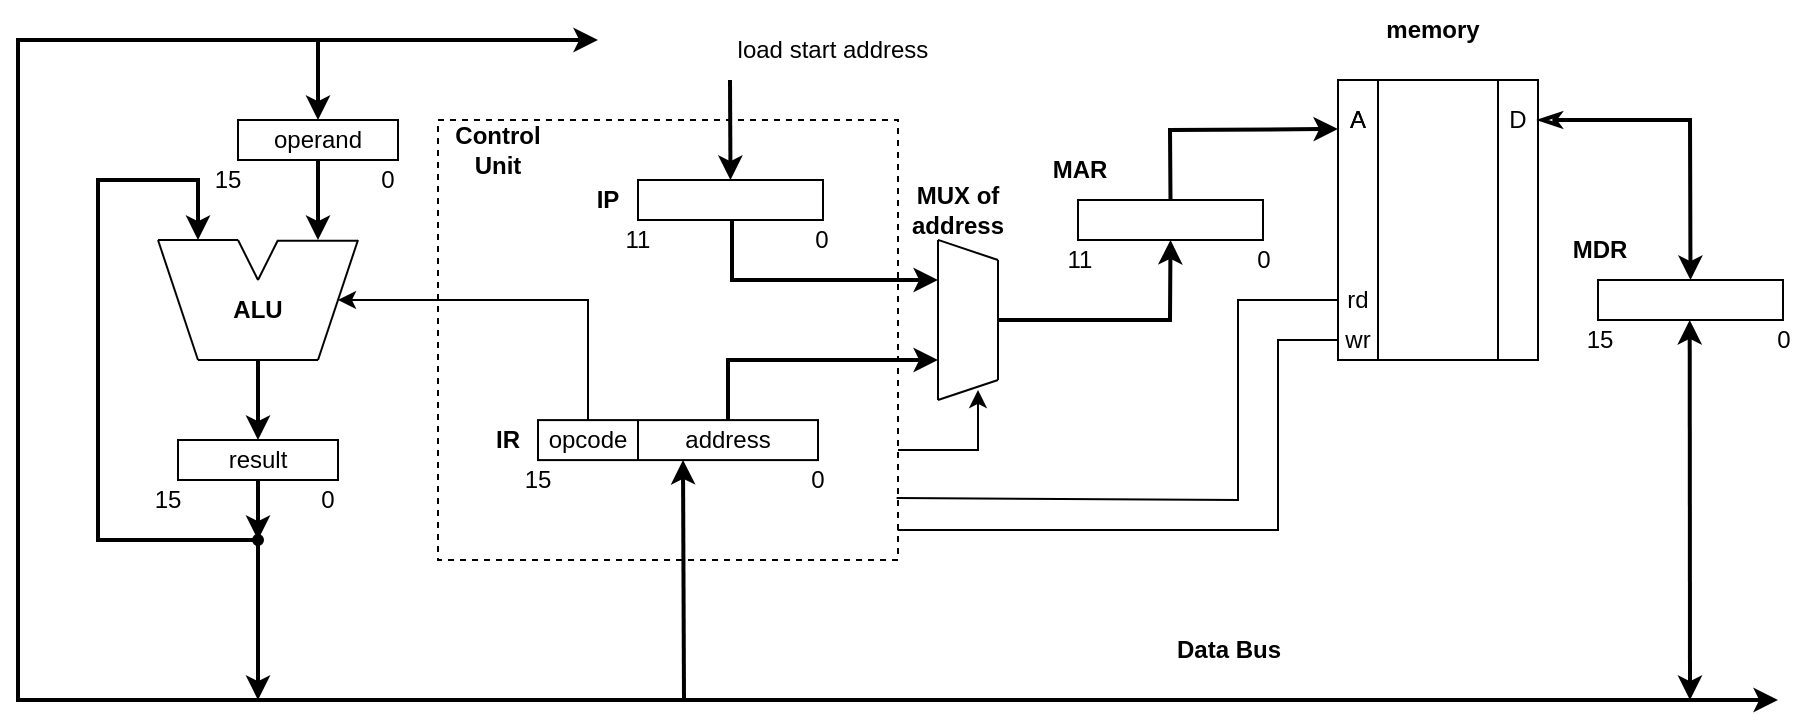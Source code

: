 <mxfile version="22.1.5" type="device">
  <diagram name="Page-1" id="_uhSXVuKItsU09OW3uVT">
    <mxGraphModel dx="1259" dy="627" grid="1" gridSize="10" guides="1" tooltips="1" connect="1" arrows="1" fold="1" page="1" pageScale="1" pageWidth="850" pageHeight="1100" math="0" shadow="0">
      <root>
        <mxCell id="0" />
        <mxCell id="1" parent="0" />
        <mxCell id="j2B4mYERLeQG6WffsJji-1" value="" style="endArrow=none;html=1;rounded=0;" parent="1" edge="1">
          <mxGeometry width="50" height="50" relative="1" as="geometry">
            <mxPoint x="180" y="200" as="sourcePoint" />
            <mxPoint x="160" y="140" as="targetPoint" />
          </mxGeometry>
        </mxCell>
        <mxCell id="j2B4mYERLeQG6WffsJji-2" value="" style="endArrow=none;html=1;rounded=0;" parent="1" edge="1">
          <mxGeometry width="50" height="50" relative="1" as="geometry">
            <mxPoint x="160" y="140" as="sourcePoint" />
            <mxPoint x="200" y="140" as="targetPoint" />
          </mxGeometry>
        </mxCell>
        <mxCell id="j2B4mYERLeQG6WffsJji-3" value="" style="endArrow=none;html=1;rounded=0;" parent="1" edge="1">
          <mxGeometry width="50" height="50" relative="1" as="geometry">
            <mxPoint x="200" y="140" as="sourcePoint" />
            <mxPoint x="210" y="160" as="targetPoint" />
          </mxGeometry>
        </mxCell>
        <mxCell id="j2B4mYERLeQG6WffsJji-4" value="" style="endArrow=none;html=1;rounded=0;" parent="1" edge="1">
          <mxGeometry width="50" height="50" relative="1" as="geometry">
            <mxPoint x="260" y="140" as="sourcePoint" />
            <mxPoint x="240" y="200" as="targetPoint" />
          </mxGeometry>
        </mxCell>
        <mxCell id="j2B4mYERLeQG6WffsJji-5" value="" style="endArrow=none;html=1;rounded=0;" parent="1" edge="1">
          <mxGeometry width="50" height="50" relative="1" as="geometry">
            <mxPoint x="220" y="140.4" as="sourcePoint" />
            <mxPoint x="260" y="140.4" as="targetPoint" />
          </mxGeometry>
        </mxCell>
        <mxCell id="j2B4mYERLeQG6WffsJji-6" value="" style="endArrow=none;html=1;rounded=0;" parent="1" edge="1">
          <mxGeometry width="50" height="50" relative="1" as="geometry">
            <mxPoint x="210" y="160" as="sourcePoint" />
            <mxPoint x="220" y="140" as="targetPoint" />
          </mxGeometry>
        </mxCell>
        <mxCell id="j2B4mYERLeQG6WffsJji-7" value="" style="endArrow=none;html=1;rounded=0;" parent="1" edge="1">
          <mxGeometry width="50" height="50" relative="1" as="geometry">
            <mxPoint x="180" y="200" as="sourcePoint" />
            <mxPoint x="240" y="200" as="targetPoint" />
          </mxGeometry>
        </mxCell>
        <mxCell id="j2B4mYERLeQG6WffsJji-8" value="ALU" style="text;html=1;strokeColor=none;fillColor=none;align=center;verticalAlign=middle;whiteSpace=wrap;rounded=0;fontStyle=1" parent="1" vertex="1">
          <mxGeometry x="180" y="160" width="60" height="30" as="geometry" />
        </mxCell>
        <mxCell id="j2B4mYERLeQG6WffsJji-9" value="" style="rounded=0;whiteSpace=wrap;html=1;" parent="1" vertex="1">
          <mxGeometry x="170" y="240" width="80" height="20" as="geometry" />
        </mxCell>
        <mxCell id="j2B4mYERLeQG6WffsJji-11" value="0" style="text;html=1;strokeColor=none;fillColor=none;align=center;verticalAlign=middle;whiteSpace=wrap;rounded=0;" parent="1" vertex="1">
          <mxGeometry x="230" y="260" width="30" height="20" as="geometry" />
        </mxCell>
        <mxCell id="j2B4mYERLeQG6WffsJji-12" value="15" style="text;html=1;strokeColor=none;fillColor=none;align=center;verticalAlign=middle;whiteSpace=wrap;rounded=0;" parent="1" vertex="1">
          <mxGeometry x="150" y="260" width="30" height="20" as="geometry" />
        </mxCell>
        <mxCell id="j2B4mYERLeQG6WffsJji-13" value="" style="endArrow=classic;html=1;rounded=0;entryX=0.5;entryY=0;entryDx=0;entryDy=0;strokeWidth=2;" parent="1" target="j2B4mYERLeQG6WffsJji-9" edge="1">
          <mxGeometry width="50" height="50" relative="1" as="geometry">
            <mxPoint x="210" y="200" as="sourcePoint" />
            <mxPoint x="410" y="120" as="targetPoint" />
          </mxGeometry>
        </mxCell>
        <mxCell id="j2B4mYERLeQG6WffsJji-14" value="" style="rounded=0;whiteSpace=wrap;html=1;" parent="1" vertex="1">
          <mxGeometry x="200" y="80" width="80" height="20" as="geometry" />
        </mxCell>
        <mxCell id="j2B4mYERLeQG6WffsJji-15" value="0" style="text;html=1;strokeColor=none;fillColor=none;align=center;verticalAlign=middle;whiteSpace=wrap;rounded=0;" parent="1" vertex="1">
          <mxGeometry x="260" y="100" width="30" height="20" as="geometry" />
        </mxCell>
        <mxCell id="j2B4mYERLeQG6WffsJji-16" value="15" style="text;html=1;strokeColor=none;fillColor=none;align=center;verticalAlign=middle;whiteSpace=wrap;rounded=0;" parent="1" vertex="1">
          <mxGeometry x="180" y="100" width="30" height="20" as="geometry" />
        </mxCell>
        <mxCell id="j2B4mYERLeQG6WffsJji-17" value="" style="endArrow=classic;html=1;rounded=0;exitX=0.5;exitY=1;exitDx=0;exitDy=0;strokeWidth=2;" parent="1" source="j2B4mYERLeQG6WffsJji-14" edge="1">
          <mxGeometry width="50" height="50" relative="1" as="geometry">
            <mxPoint x="360" y="170" as="sourcePoint" />
            <mxPoint x="240" y="140" as="targetPoint" />
          </mxGeometry>
        </mxCell>
        <mxCell id="j2B4mYERLeQG6WffsJji-18" value="" style="rounded=0;whiteSpace=wrap;html=1;" parent="1" vertex="1">
          <mxGeometry x="350" y="230.05" width="140" height="20" as="geometry" />
        </mxCell>
        <mxCell id="j2B4mYERLeQG6WffsJji-19" value="opcode" style="text;html=1;strokeColor=none;fillColor=none;align=center;verticalAlign=middle;whiteSpace=wrap;rounded=0;" parent="1" vertex="1">
          <mxGeometry x="350" y="229.95" width="50" height="20" as="geometry" />
        </mxCell>
        <mxCell id="j2B4mYERLeQG6WffsJji-20" value="" style="endArrow=none;html=1;rounded=0;entryX=1;entryY=0;entryDx=0;entryDy=0;exitX=1;exitY=1;exitDx=0;exitDy=0;" parent="1" source="j2B4mYERLeQG6WffsJji-19" target="j2B4mYERLeQG6WffsJji-19" edge="1">
          <mxGeometry width="50" height="50" relative="1" as="geometry">
            <mxPoint x="310" y="220.05" as="sourcePoint" />
            <mxPoint x="360" y="170.05" as="targetPoint" />
          </mxGeometry>
        </mxCell>
        <mxCell id="j2B4mYERLeQG6WffsJji-21" value="address" style="text;html=1;strokeColor=none;fillColor=none;align=center;verticalAlign=middle;whiteSpace=wrap;rounded=0;" parent="1" vertex="1">
          <mxGeometry x="400" y="229.95" width="90" height="20" as="geometry" />
        </mxCell>
        <mxCell id="j2B4mYERLeQG6WffsJji-23" value="0" style="text;html=1;strokeColor=none;fillColor=none;align=center;verticalAlign=middle;whiteSpace=wrap;rounded=0;" parent="1" vertex="1">
          <mxGeometry x="475" y="249.9" width="30" height="20" as="geometry" />
        </mxCell>
        <mxCell id="j2B4mYERLeQG6WffsJji-24" value="15" style="text;html=1;strokeColor=none;fillColor=none;align=center;verticalAlign=middle;whiteSpace=wrap;rounded=0;" parent="1" vertex="1">
          <mxGeometry x="335" y="250" width="30" height="20" as="geometry" />
        </mxCell>
        <mxCell id="j2B4mYERLeQG6WffsJji-25" value="" style="rounded=0;whiteSpace=wrap;html=1;" parent="1" vertex="1">
          <mxGeometry x="400" y="110" width="92.5" height="20" as="geometry" />
        </mxCell>
        <mxCell id="j2B4mYERLeQG6WffsJji-29" value="0" style="text;html=1;strokeColor=none;fillColor=none;align=center;verticalAlign=middle;whiteSpace=wrap;rounded=0;" parent="1" vertex="1">
          <mxGeometry x="477.5" y="130" width="27.5" height="20" as="geometry" />
        </mxCell>
        <mxCell id="j2B4mYERLeQG6WffsJji-30" value="11" style="text;html=1;strokeColor=none;fillColor=none;align=center;verticalAlign=middle;whiteSpace=wrap;rounded=0;" parent="1" vertex="1">
          <mxGeometry x="385" y="130" width="30" height="20" as="geometry" />
        </mxCell>
        <mxCell id="j2B4mYERLeQG6WffsJji-35" value="" style="endArrow=none;html=1;rounded=0;" parent="1" edge="1">
          <mxGeometry width="50" height="50" relative="1" as="geometry">
            <mxPoint x="550" y="139.95" as="sourcePoint" />
            <mxPoint x="580" y="150" as="targetPoint" />
          </mxGeometry>
        </mxCell>
        <mxCell id="j2B4mYERLeQG6WffsJji-36" value="" style="endArrow=none;html=1;rounded=0;" parent="1" edge="1">
          <mxGeometry width="50" height="50" relative="1" as="geometry">
            <mxPoint x="550" y="220.03" as="sourcePoint" />
            <mxPoint x="580" y="210" as="targetPoint" />
          </mxGeometry>
        </mxCell>
        <mxCell id="j2B4mYERLeQG6WffsJji-37" value="" style="endArrow=none;html=1;rounded=0;" parent="1" edge="1">
          <mxGeometry width="50" height="50" relative="1" as="geometry">
            <mxPoint x="550" y="220.03" as="sourcePoint" />
            <mxPoint x="550" y="140" as="targetPoint" />
          </mxGeometry>
        </mxCell>
        <mxCell id="j2B4mYERLeQG6WffsJji-38" value="" style="endArrow=none;html=1;rounded=0;" parent="1" edge="1">
          <mxGeometry width="50" height="50" relative="1" as="geometry">
            <mxPoint x="580" y="210" as="sourcePoint" />
            <mxPoint x="580" y="149.97" as="targetPoint" />
          </mxGeometry>
        </mxCell>
        <mxCell id="j2B4mYERLeQG6WffsJji-39" value="" style="endArrow=classic;html=1;rounded=0;exitX=0.5;exitY=0;exitDx=0;exitDy=0;strokeWidth=2;" parent="1" source="j2B4mYERLeQG6WffsJji-21" edge="1">
          <mxGeometry width="50" height="50" relative="1" as="geometry">
            <mxPoint x="500" y="250" as="sourcePoint" />
            <mxPoint x="550" y="200" as="targetPoint" />
            <Array as="points">
              <mxPoint x="445" y="200" />
            </Array>
          </mxGeometry>
        </mxCell>
        <mxCell id="j2B4mYERLeQG6WffsJji-41" value="" style="endArrow=classic;html=1;rounded=0;strokeWidth=2;" parent="1" edge="1">
          <mxGeometry width="50" height="50" relative="1" as="geometry">
            <mxPoint x="447" y="130" as="sourcePoint" />
            <mxPoint x="550" y="160" as="targetPoint" />
            <Array as="points">
              <mxPoint x="447" y="160" />
            </Array>
          </mxGeometry>
        </mxCell>
        <mxCell id="j2B4mYERLeQG6WffsJji-43" value="" style="endArrow=classic;html=1;rounded=0;exitX=0.5;exitY=0;exitDx=0;exitDy=0;" parent="1" source="j2B4mYERLeQG6WffsJji-19" edge="1">
          <mxGeometry width="50" height="50" relative="1" as="geometry">
            <mxPoint x="460" y="230" as="sourcePoint" />
            <mxPoint x="250" y="170" as="targetPoint" />
            <Array as="points">
              <mxPoint x="375" y="170" />
            </Array>
          </mxGeometry>
        </mxCell>
        <mxCell id="j2B4mYERLeQG6WffsJji-44" value="" style="rounded=0;whiteSpace=wrap;html=1;" parent="1" vertex="1">
          <mxGeometry x="620" y="120" width="92.5" height="20" as="geometry" />
        </mxCell>
        <mxCell id="j2B4mYERLeQG6WffsJji-45" value="0" style="text;html=1;strokeColor=none;fillColor=none;align=center;verticalAlign=middle;whiteSpace=wrap;rounded=0;" parent="1" vertex="1">
          <mxGeometry x="698.75" y="140" width="27.5" height="20" as="geometry" />
        </mxCell>
        <mxCell id="j2B4mYERLeQG6WffsJji-46" value="11" style="text;html=1;strokeColor=none;fillColor=none;align=center;verticalAlign=middle;whiteSpace=wrap;rounded=0;" parent="1" vertex="1">
          <mxGeometry x="606.25" y="140" width="30" height="20" as="geometry" />
        </mxCell>
        <mxCell id="j2B4mYERLeQG6WffsJji-49" value="" style="endArrow=classic;html=1;rounded=0;entryX=0.5;entryY=1;entryDx=0;entryDy=0;strokeWidth=2;" parent="1" target="j2B4mYERLeQG6WffsJji-44" edge="1">
          <mxGeometry width="50" height="50" relative="1" as="geometry">
            <mxPoint x="580" y="180" as="sourcePoint" />
            <mxPoint x="570" y="180" as="targetPoint" />
            <Array as="points">
              <mxPoint x="666" y="180" />
            </Array>
          </mxGeometry>
        </mxCell>
        <mxCell id="j2B4mYERLeQG6WffsJji-51" value="" style="rounded=0;whiteSpace=wrap;html=1;" parent="1" vertex="1">
          <mxGeometry x="750" y="60" width="100" height="140" as="geometry" />
        </mxCell>
        <mxCell id="j2B4mYERLeQG6WffsJji-52" value="" style="endArrow=none;html=1;rounded=0;entryX=0.25;entryY=0;entryDx=0;entryDy=0;exitX=0.25;exitY=1;exitDx=0;exitDy=0;" parent="1" edge="1">
          <mxGeometry width="50" height="50" relative="1" as="geometry">
            <mxPoint x="770" y="200.0" as="sourcePoint" />
            <mxPoint x="770" y="60" as="targetPoint" />
          </mxGeometry>
        </mxCell>
        <mxCell id="j2B4mYERLeQG6WffsJji-53" value="" style="endArrow=none;html=1;rounded=0;entryX=0.25;entryY=0;entryDx=0;entryDy=0;exitX=0.25;exitY=1;exitDx=0;exitDy=0;" parent="1" edge="1">
          <mxGeometry width="50" height="50" relative="1" as="geometry">
            <mxPoint x="830" y="200" as="sourcePoint" />
            <mxPoint x="830" y="60" as="targetPoint" />
          </mxGeometry>
        </mxCell>
        <mxCell id="j2B4mYERLeQG6WffsJji-54" value="" style="endArrow=classic;html=1;rounded=0;exitX=0.5;exitY=0;exitDx=0;exitDy=0;entryX=0;entryY=0.175;entryDx=0;entryDy=0;entryPerimeter=0;strokeWidth=2;" parent="1" source="j2B4mYERLeQG6WffsJji-44" target="j2B4mYERLeQG6WffsJji-51" edge="1">
          <mxGeometry width="50" height="50" relative="1" as="geometry">
            <mxPoint x="810" y="150" as="sourcePoint" />
            <mxPoint x="860" y="100" as="targetPoint" />
            <Array as="points">
              <mxPoint x="666" y="85" />
            </Array>
          </mxGeometry>
        </mxCell>
        <mxCell id="j2B4mYERLeQG6WffsJji-55" value="A" style="text;html=1;strokeColor=none;fillColor=none;align=center;verticalAlign=middle;whiteSpace=wrap;rounded=0;" parent="1" vertex="1">
          <mxGeometry x="750" y="70" width="20" height="20" as="geometry" />
        </mxCell>
        <mxCell id="j2B4mYERLeQG6WffsJji-56" value="A" style="text;html=1;strokeColor=none;fillColor=none;align=center;verticalAlign=middle;whiteSpace=wrap;rounded=0;" parent="1" vertex="1">
          <mxGeometry x="750" y="70" width="20" height="20" as="geometry" />
        </mxCell>
        <mxCell id="j2B4mYERLeQG6WffsJji-57" value="rd" style="text;html=1;strokeColor=none;fillColor=none;align=center;verticalAlign=middle;whiteSpace=wrap;rounded=0;" parent="1" vertex="1">
          <mxGeometry x="750" y="160" width="20" height="20" as="geometry" />
        </mxCell>
        <mxCell id="j2B4mYERLeQG6WffsJji-58" value="wr" style="text;html=1;strokeColor=none;fillColor=none;align=center;verticalAlign=middle;whiteSpace=wrap;rounded=0;" parent="1" vertex="1">
          <mxGeometry x="750" y="180" width="20" height="20" as="geometry" />
        </mxCell>
        <mxCell id="j2B4mYERLeQG6WffsJji-59" value="D" style="text;html=1;strokeColor=none;fillColor=none;align=center;verticalAlign=middle;whiteSpace=wrap;rounded=0;" parent="1" vertex="1">
          <mxGeometry x="830" y="70" width="20" height="20" as="geometry" />
        </mxCell>
        <mxCell id="j2B4mYERLeQG6WffsJji-60" value="" style="rounded=0;whiteSpace=wrap;html=1;" parent="1" vertex="1">
          <mxGeometry x="880" y="160" width="92.5" height="20" as="geometry" />
        </mxCell>
        <mxCell id="j2B4mYERLeQG6WffsJji-61" value="0" style="text;html=1;strokeColor=none;fillColor=none;align=center;verticalAlign=middle;whiteSpace=wrap;rounded=0;" parent="1" vertex="1">
          <mxGeometry x="958.75" y="180" width="27.5" height="20" as="geometry" />
        </mxCell>
        <mxCell id="j2B4mYERLeQG6WffsJji-62" value="15" style="text;html=1;strokeColor=none;fillColor=none;align=center;verticalAlign=middle;whiteSpace=wrap;rounded=0;" parent="1" vertex="1">
          <mxGeometry x="866.25" y="180" width="30" height="20" as="geometry" />
        </mxCell>
        <mxCell id="j2B4mYERLeQG6WffsJji-63" value="" style="endArrow=classic;html=1;rounded=0;exitX=1;exitY=0.5;exitDx=0;exitDy=0;entryX=0.5;entryY=0;entryDx=0;entryDy=0;strokeWidth=2;startArrow=classicThin;startFill=0;" parent="1" source="j2B4mYERLeQG6WffsJji-59" target="j2B4mYERLeQG6WffsJji-60" edge="1">
          <mxGeometry width="50" height="50" relative="1" as="geometry">
            <mxPoint x="810" y="150" as="sourcePoint" />
            <mxPoint x="860" y="100" as="targetPoint" />
            <Array as="points">
              <mxPoint x="926" y="80" />
            </Array>
          </mxGeometry>
        </mxCell>
        <mxCell id="j2B4mYERLeQG6WffsJji-65" value="" style="endArrow=classic;startArrow=classic;html=1;rounded=0;strokeWidth=2;" parent="1" edge="1">
          <mxGeometry width="50" height="50" relative="1" as="geometry">
            <mxPoint x="970" y="370" as="sourcePoint" />
            <mxPoint x="380" y="40" as="targetPoint" />
            <Array as="points">
              <mxPoint x="90" y="370" />
              <mxPoint x="90" y="40" />
            </Array>
          </mxGeometry>
        </mxCell>
        <mxCell id="j2B4mYERLeQG6WffsJji-66" value="" style="endArrow=classic;html=1;rounded=0;strokeWidth=2;" parent="1" edge="1">
          <mxGeometry width="50" height="50" relative="1" as="geometry">
            <mxPoint x="210" y="290" as="sourcePoint" />
            <mxPoint x="180" y="140" as="targetPoint" />
            <Array as="points">
              <mxPoint x="130" y="290" />
              <mxPoint x="130" y="110" />
              <mxPoint x="180" y="110" />
            </Array>
          </mxGeometry>
        </mxCell>
        <mxCell id="j2B4mYERLeQG6WffsJji-67" value="" style="endArrow=classic;startArrow=classic;html=1;rounded=0;strokeWidth=2;" parent="1" edge="1">
          <mxGeometry width="50" height="50" relative="1" as="geometry">
            <mxPoint x="926" y="370" as="sourcePoint" />
            <mxPoint x="925.85" y="180" as="targetPoint" />
          </mxGeometry>
        </mxCell>
        <mxCell id="j2B4mYERLeQG6WffsJji-68" value="" style="endArrow=classic;html=1;rounded=0;entryX=0.5;entryY=0;entryDx=0;entryDy=0;strokeWidth=2;" parent="1" target="j2B4mYERLeQG6WffsJji-25" edge="1">
          <mxGeometry width="50" height="50" relative="1" as="geometry">
            <mxPoint x="446" y="60" as="sourcePoint" />
            <mxPoint x="490" y="10" as="targetPoint" />
          </mxGeometry>
        </mxCell>
        <mxCell id="j2B4mYERLeQG6WffsJji-70" value="" style="endArrow=classic;html=1;rounded=0;strokeWidth=2;" parent="1" target="j2B4mYERLeQG6WffsJji-14" edge="1">
          <mxGeometry width="50" height="50" relative="1" as="geometry">
            <mxPoint x="240" y="40" as="sourcePoint" />
            <mxPoint x="590" y="210" as="targetPoint" />
          </mxGeometry>
        </mxCell>
        <mxCell id="j2B4mYERLeQG6WffsJji-71" value="" style="endArrow=classic;html=1;rounded=0;strokeWidth=2;" parent="1" source="j2B4mYERLeQG6WffsJji-73" edge="1">
          <mxGeometry width="50" height="50" relative="1" as="geometry">
            <mxPoint x="210" y="290" as="sourcePoint" />
            <mxPoint x="210" y="370" as="targetPoint" />
          </mxGeometry>
        </mxCell>
        <mxCell id="j2B4mYERLeQG6WffsJji-72" value="" style="endArrow=classic;html=1;rounded=0;exitX=0.5;exitY=1;exitDx=0;exitDy=0;strokeWidth=2;" parent="1" source="j2B4mYERLeQG6WffsJji-9" edge="1">
          <mxGeometry width="50" height="50" relative="1" as="geometry">
            <mxPoint x="540" y="260" as="sourcePoint" />
            <mxPoint x="210" y="290" as="targetPoint" />
          </mxGeometry>
        </mxCell>
        <mxCell id="j2B4mYERLeQG6WffsJji-74" value="" style="endArrow=classic;html=1;rounded=0;strokeWidth=2;" parent="1" target="j2B4mYERLeQG6WffsJji-73" edge="1">
          <mxGeometry width="50" height="50" relative="1" as="geometry">
            <mxPoint x="210" y="290" as="sourcePoint" />
            <mxPoint x="210" y="370" as="targetPoint" />
          </mxGeometry>
        </mxCell>
        <mxCell id="j2B4mYERLeQG6WffsJji-73" value="" style="shape=waypoint;sketch=0;fillStyle=solid;size=6;pointerEvents=1;points=[];fillColor=none;resizable=0;rotatable=0;perimeter=centerPerimeter;snapToPoint=1;" parent="1" vertex="1">
          <mxGeometry x="200" y="280" width="20" height="20" as="geometry" />
        </mxCell>
        <mxCell id="j2B4mYERLeQG6WffsJji-75" value="" style="endArrow=classic;html=1;rounded=0;exitX=1;exitY=0.75;exitDx=0;exitDy=0;" parent="1" source="j2B4mYERLeQG6WffsJji-79" edge="1">
          <mxGeometry width="50" height="50" relative="1" as="geometry">
            <mxPoint x="570" y="264.95" as="sourcePoint" />
            <mxPoint x="570" y="214.95" as="targetPoint" />
            <Array as="points">
              <mxPoint x="570" y="245" />
            </Array>
          </mxGeometry>
        </mxCell>
        <mxCell id="j2B4mYERLeQG6WffsJji-77" value="MUX of address" style="text;html=1;strokeColor=none;fillColor=none;align=center;verticalAlign=middle;whiteSpace=wrap;rounded=0;fontStyle=1" parent="1" vertex="1">
          <mxGeometry x="530" y="110" width="60" height="30" as="geometry" />
        </mxCell>
        <mxCell id="j2B4mYERLeQG6WffsJji-78" value="" style="endArrow=classic;html=1;rounded=0;entryX=0.25;entryY=1;entryDx=0;entryDy=0;strokeWidth=2;" parent="1" target="j2B4mYERLeQG6WffsJji-21" edge="1">
          <mxGeometry width="50" height="50" relative="1" as="geometry">
            <mxPoint x="423" y="370" as="sourcePoint" />
            <mxPoint x="600" y="160" as="targetPoint" />
          </mxGeometry>
        </mxCell>
        <mxCell id="j2B4mYERLeQG6WffsJji-79" value="" style="rounded=0;whiteSpace=wrap;html=1;fillColor=none;dashed=1;" parent="1" vertex="1">
          <mxGeometry x="300" y="80" width="230" height="220" as="geometry" />
        </mxCell>
        <mxCell id="j2B4mYERLeQG6WffsJji-80" value="Control Unit" style="text;html=1;strokeColor=none;fillColor=none;align=center;verticalAlign=middle;whiteSpace=wrap;rounded=0;fontStyle=1" parent="1" vertex="1">
          <mxGeometry x="300" y="80" width="60" height="30" as="geometry" />
        </mxCell>
        <mxCell id="j2B4mYERLeQG6WffsJji-81" value="IR" style="text;html=1;strokeColor=none;fillColor=none;align=center;verticalAlign=middle;whiteSpace=wrap;rounded=0;fontStyle=1" parent="1" vertex="1">
          <mxGeometry x="320" y="224.95" width="30" height="30" as="geometry" />
        </mxCell>
        <mxCell id="j2B4mYERLeQG6WffsJji-85" value="IP" style="text;html=1;strokeColor=none;fillColor=none;align=center;verticalAlign=middle;whiteSpace=wrap;rounded=0;fontStyle=1" parent="1" vertex="1">
          <mxGeometry x="370" y="105" width="30" height="30" as="geometry" />
        </mxCell>
        <mxCell id="j2B4mYERLeQG6WffsJji-86" value="MAR" style="text;html=1;strokeColor=none;fillColor=none;align=center;verticalAlign=middle;whiteSpace=wrap;rounded=0;fontStyle=1" parent="1" vertex="1">
          <mxGeometry x="601.25" y="90" width="40" height="30" as="geometry" />
        </mxCell>
        <mxCell id="j2B4mYERLeQG6WffsJji-87" value="MDR" style="text;html=1;strokeColor=none;fillColor=none;align=center;verticalAlign=middle;whiteSpace=wrap;rounded=0;fontStyle=1" parent="1" vertex="1">
          <mxGeometry x="861.25" y="130" width="40" height="30" as="geometry" />
        </mxCell>
        <mxCell id="j2B4mYERLeQG6WffsJji-89" value="Data Bus" style="text;html=1;strokeColor=none;fillColor=none;align=center;verticalAlign=middle;whiteSpace=wrap;rounded=0;fontStyle=1" parent="1" vertex="1">
          <mxGeometry x="641.25" y="330" width="108.75" height="30" as="geometry" />
        </mxCell>
        <mxCell id="j2B4mYERLeQG6WffsJji-92" value="&lt;span style=&quot;&quot;&gt;load start address&lt;/span&gt;" style="text;html=1;strokeColor=none;fillColor=none;align=center;verticalAlign=middle;whiteSpace=wrap;rounded=0;fontStyle=0" parent="1" vertex="1">
          <mxGeometry x="445" y="30" width="105" height="30" as="geometry" />
        </mxCell>
        <mxCell id="j2B4mYERLeQG6WffsJji-96" value="result" style="text;html=1;strokeColor=none;fillColor=none;align=center;verticalAlign=middle;whiteSpace=wrap;rounded=0;" parent="1" vertex="1">
          <mxGeometry x="170" y="239.9" width="80" height="20.1" as="geometry" />
        </mxCell>
        <mxCell id="j2B4mYERLeQG6WffsJji-97" value="operand" style="text;html=1;strokeColor=none;fillColor=none;align=center;verticalAlign=middle;whiteSpace=wrap;rounded=0;" parent="1" vertex="1">
          <mxGeometry x="200" y="80" width="80" height="20" as="geometry" />
        </mxCell>
        <mxCell id="j2B4mYERLeQG6WffsJji-98" value="&lt;span style=&quot;&quot;&gt;memory&lt;/span&gt;" style="text;html=1;strokeColor=none;fillColor=none;align=center;verticalAlign=middle;whiteSpace=wrap;rounded=0;fontStyle=1" parent="1" vertex="1">
          <mxGeometry x="745" y="20" width="105" height="30" as="geometry" />
        </mxCell>
        <mxCell id="j2B4mYERLeQG6WffsJji-99" value="" style="endArrow=none;html=1;rounded=0;entryX=0;entryY=0.5;entryDx=0;entryDy=0;exitX=0.997;exitY=0.859;exitDx=0;exitDy=0;exitPerimeter=0;" parent="1" source="j2B4mYERLeQG6WffsJji-79" edge="1">
          <mxGeometry width="50" height="50" relative="1" as="geometry">
            <mxPoint x="532.53" y="279.42" as="sourcePoint" />
            <mxPoint x="750" y="170" as="targetPoint" />
            <Array as="points">
              <mxPoint x="700" y="270" />
              <mxPoint x="700" y="170" />
            </Array>
          </mxGeometry>
        </mxCell>
        <mxCell id="j2B4mYERLeQG6WffsJji-101" value="" style="endArrow=none;html=1;rounded=0;exitX=0.999;exitY=0.932;exitDx=0;exitDy=0;exitPerimeter=0;entryX=0;entryY=0.5;entryDx=0;entryDy=0;" parent="1" source="j2B4mYERLeQG6WffsJji-79" target="j2B4mYERLeQG6WffsJji-58" edge="1">
          <mxGeometry width="50" height="50" relative="1" as="geometry">
            <mxPoint x="600" y="270" as="sourcePoint" />
            <mxPoint x="730" y="285" as="targetPoint" />
            <Array as="points">
              <mxPoint x="720" y="285" />
              <mxPoint x="720" y="190" />
            </Array>
          </mxGeometry>
        </mxCell>
      </root>
    </mxGraphModel>
  </diagram>
</mxfile>
